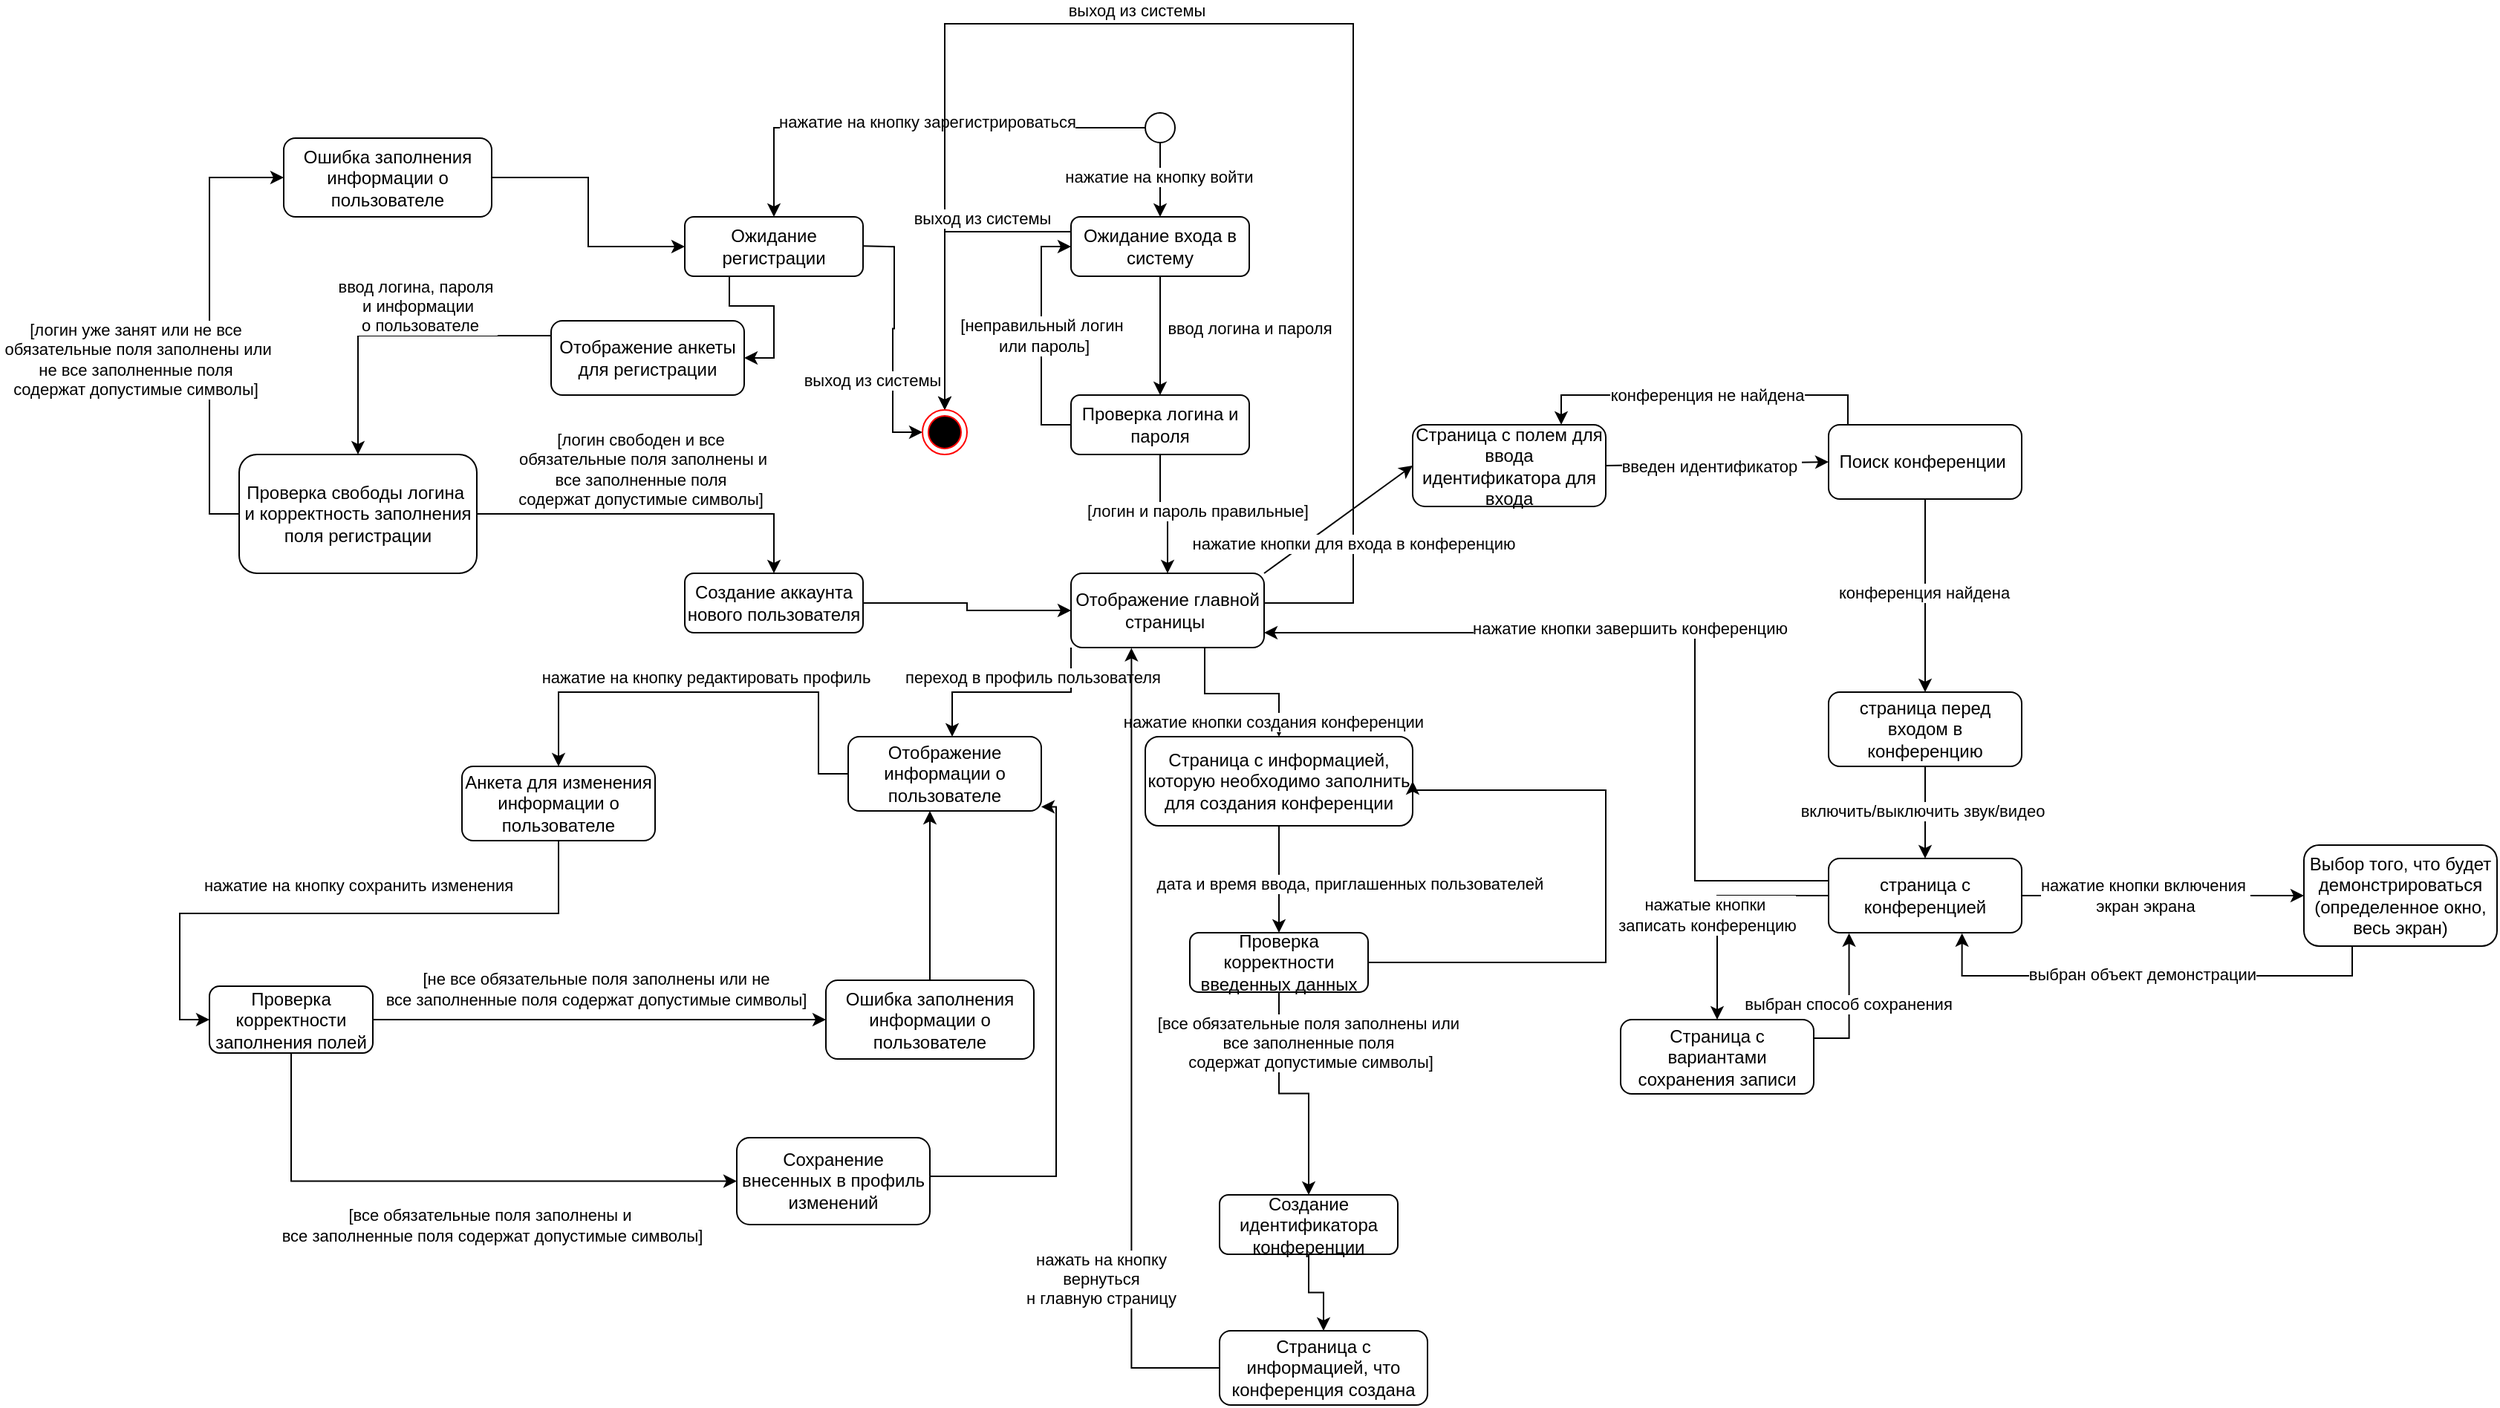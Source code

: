 <mxfile version="25.0.3">
  <diagram name="Страница — 1" id="x6fVxi3xLpJturnoay6H">
    <mxGraphModel dx="3222" dy="2111" grid="1" gridSize="10" guides="1" tooltips="1" connect="1" arrows="1" fold="1" page="1" pageScale="1" pageWidth="827" pageHeight="1169" math="0" shadow="0">
      <root>
        <mxCell id="0" />
        <mxCell id="1" parent="0" />
        <mxCell id="1e7CD2xe3Tzz0ckX28uI-1" style="edgeStyle=orthogonalEdgeStyle;rounded=0;orthogonalLoop=1;jettySize=auto;html=1;exitX=0.5;exitY=1;exitDx=0;exitDy=0;" edge="1" parent="1" source="1e7CD2xe3Tzz0ckX28uI-28" target="1e7CD2xe3Tzz0ckX28uI-68">
          <mxGeometry relative="1" as="geometry" />
        </mxCell>
        <mxCell id="1e7CD2xe3Tzz0ckX28uI-2" style="edgeStyle=orthogonalEdgeStyle;rounded=0;orthogonalLoop=1;jettySize=auto;html=1;entryX=0.5;entryY=0;entryDx=0;entryDy=0;" edge="1" parent="1" source="1e7CD2xe3Tzz0ckX28uI-5" target="1e7CD2xe3Tzz0ckX28uI-15">
          <mxGeometry relative="1" as="geometry" />
        </mxCell>
        <mxCell id="1e7CD2xe3Tzz0ckX28uI-3" value="ввод логина и пароля" style="edgeLabel;html=1;align=center;verticalAlign=middle;resizable=0;points=[];" vertex="1" connectable="0" parent="1e7CD2xe3Tzz0ckX28uI-2">
          <mxGeometry x="-0.12" y="1" relative="1" as="geometry">
            <mxPoint x="59" as="offset" />
          </mxGeometry>
        </mxCell>
        <mxCell id="1e7CD2xe3Tzz0ckX28uI-4" style="edgeStyle=orthogonalEdgeStyle;rounded=0;orthogonalLoop=1;jettySize=auto;html=1;entryX=0.5;entryY=0;entryDx=0;entryDy=0;exitX=0;exitY=0.25;exitDx=0;exitDy=0;" edge="1" parent="1" source="1e7CD2xe3Tzz0ckX28uI-5" target="1e7CD2xe3Tzz0ckX28uI-41">
          <mxGeometry relative="1" as="geometry" />
        </mxCell>
        <mxCell id="1e7CD2xe3Tzz0ckX28uI-5" value="Ожидание входа в систему" style="rounded=1;whiteSpace=wrap;html=1;" vertex="1" parent="1">
          <mxGeometry x="440" y="80" width="120" height="40" as="geometry" />
        </mxCell>
        <mxCell id="1e7CD2xe3Tzz0ckX28uI-6" style="edgeStyle=orthogonalEdgeStyle;rounded=0;orthogonalLoop=1;jettySize=auto;html=1;entryX=0.5;entryY=0;entryDx=0;entryDy=0;" edge="1" parent="1" source="1e7CD2xe3Tzz0ckX28uI-10" target="1e7CD2xe3Tzz0ckX28uI-5">
          <mxGeometry relative="1" as="geometry" />
        </mxCell>
        <mxCell id="1e7CD2xe3Tzz0ckX28uI-7" value="нажатие на кнопку войти" style="edgeLabel;html=1;align=center;verticalAlign=middle;resizable=0;points=[];" vertex="1" connectable="0" parent="1e7CD2xe3Tzz0ckX28uI-6">
          <mxGeometry x="-0.072" y="-1" relative="1" as="geometry">
            <mxPoint as="offset" />
          </mxGeometry>
        </mxCell>
        <mxCell id="1e7CD2xe3Tzz0ckX28uI-8" style="edgeStyle=orthogonalEdgeStyle;rounded=0;orthogonalLoop=1;jettySize=auto;html=1;entryX=0.5;entryY=0;entryDx=0;entryDy=0;" edge="1" parent="1" source="1e7CD2xe3Tzz0ckX28uI-10" target="1e7CD2xe3Tzz0ckX28uI-32">
          <mxGeometry relative="1" as="geometry" />
        </mxCell>
        <mxCell id="1e7CD2xe3Tzz0ckX28uI-9" value="нажатие на кнопку зарегистрироваться" style="edgeLabel;html=1;align=center;verticalAlign=middle;resizable=0;points=[];" vertex="1" connectable="0" parent="1e7CD2xe3Tzz0ckX28uI-8">
          <mxGeometry x="-0.052" y="-4" relative="1" as="geometry">
            <mxPoint as="offset" />
          </mxGeometry>
        </mxCell>
        <mxCell id="1e7CD2xe3Tzz0ckX28uI-10" value="" style="ellipse;whiteSpace=wrap;html=1;aspect=fixed;" vertex="1" parent="1">
          <mxGeometry x="490" y="10" width="20" height="20" as="geometry" />
        </mxCell>
        <mxCell id="1e7CD2xe3Tzz0ckX28uI-11" style="edgeStyle=orthogonalEdgeStyle;rounded=0;orthogonalLoop=1;jettySize=auto;html=1;entryX=0;entryY=0.5;entryDx=0;entryDy=0;exitX=0;exitY=0.5;exitDx=0;exitDy=0;" edge="1" parent="1" source="1e7CD2xe3Tzz0ckX28uI-15" target="1e7CD2xe3Tzz0ckX28uI-5">
          <mxGeometry relative="1" as="geometry">
            <mxPoint x="430" y="200" as="sourcePoint" />
            <mxPoint x="370" y="130" as="targetPoint" />
          </mxGeometry>
        </mxCell>
        <mxCell id="1e7CD2xe3Tzz0ckX28uI-12" value="[неправильный логин&lt;div&gt;&amp;nbsp;или пароль&lt;span style=&quot;background-color: rgb(251, 251, 251); text-wrap: wrap;&quot;&gt;]&lt;/span&gt;&lt;/div&gt;" style="edgeLabel;html=1;align=center;verticalAlign=middle;resizable=0;points=[];" vertex="1" connectable="0" parent="1e7CD2xe3Tzz0ckX28uI-11">
          <mxGeometry x="0.077" y="4" relative="1" as="geometry">
            <mxPoint x="4" y="6" as="offset" />
          </mxGeometry>
        </mxCell>
        <mxCell id="1e7CD2xe3Tzz0ckX28uI-13" style="edgeStyle=orthogonalEdgeStyle;rounded=0;orthogonalLoop=1;jettySize=auto;html=1;entryX=0.5;entryY=0;entryDx=0;entryDy=0;" edge="1" parent="1" source="1e7CD2xe3Tzz0ckX28uI-15" target="1e7CD2xe3Tzz0ckX28uI-44">
          <mxGeometry relative="1" as="geometry">
            <mxPoint x="500" y="310" as="targetPoint" />
          </mxGeometry>
        </mxCell>
        <mxCell id="1e7CD2xe3Tzz0ckX28uI-14" value="[логин и пароль правильные&lt;span style=&quot;background-color: rgb(251, 251, 251); text-wrap: wrap;&quot;&gt;]&lt;/span&gt;" style="edgeLabel;html=1;align=center;verticalAlign=middle;resizable=0;points=[];" vertex="1" connectable="0" parent="1e7CD2xe3Tzz0ckX28uI-13">
          <mxGeometry x="0.15" y="-1" relative="1" as="geometry">
            <mxPoint x="21" y="-6" as="offset" />
          </mxGeometry>
        </mxCell>
        <mxCell id="1e7CD2xe3Tzz0ckX28uI-15" value="Проверка логина и пароля" style="rounded=1;whiteSpace=wrap;html=1;" vertex="1" parent="1">
          <mxGeometry x="440" y="200" width="120" height="40" as="geometry" />
        </mxCell>
        <mxCell id="1e7CD2xe3Tzz0ckX28uI-16" style="edgeStyle=orthogonalEdgeStyle;rounded=0;orthogonalLoop=1;jettySize=auto;html=1;exitX=0.5;exitY=1;exitDx=0;exitDy=0;entryX=0.5;entryY=0;entryDx=0;entryDy=0;" edge="1" parent="1" source="1e7CD2xe3Tzz0ckX28uI-21" target="1e7CD2xe3Tzz0ckX28uI-26">
          <mxGeometry relative="1" as="geometry" />
        </mxCell>
        <mxCell id="1e7CD2xe3Tzz0ckX28uI-17" value="&lt;font style=&quot;vertical-align: inherit;&quot;&gt;&lt;font style=&quot;vertical-align: inherit;&quot;&gt;&lt;font style=&quot;vertical-align: inherit;&quot;&gt;&lt;font style=&quot;vertical-align: inherit;&quot;&gt;дата и время ввода, приглашенных пользователей&amp;nbsp;&lt;/font&gt;&lt;/font&gt;&lt;/font&gt;&lt;/font&gt;" style="edgeLabel;html=1;align=center;verticalAlign=middle;resizable=0;points=[];" vertex="1" connectable="0" parent="1e7CD2xe3Tzz0ckX28uI-16">
          <mxGeometry x="-0.05" y="-1" relative="1" as="geometry">
            <mxPoint x="50" y="5" as="offset" />
          </mxGeometry>
        </mxCell>
        <mxCell id="1e7CD2xe3Tzz0ckX28uI-20" style="edgeStyle=orthogonalEdgeStyle;rounded=0;orthogonalLoop=1;jettySize=auto;html=1;exitX=1;exitY=0.5;exitDx=0;exitDy=0;" edge="1" parent="1" target="1e7CD2xe3Tzz0ckX28uI-41" source="1e7CD2xe3Tzz0ckX28uI-44">
          <mxGeometry relative="1" as="geometry">
            <mxPoint x="660" y="450" as="sourcePoint" />
            <mxPoint x="355" y="243" as="targetPoint" />
            <Array as="points">
              <mxPoint x="538" y="345" />
              <mxPoint x="538" y="340" />
              <mxPoint x="630" y="340" />
              <mxPoint x="630" y="-50" />
              <mxPoint x="355" y="-50" />
            </Array>
          </mxGeometry>
        </mxCell>
        <mxCell id="1e7CD2xe3Tzz0ckX28uI-21" value="&lt;font style=&quot;vertical-align: inherit;&quot;&gt;&lt;font style=&quot;vertical-align: inherit;&quot;&gt;&lt;font style=&quot;vertical-align: inherit;&quot;&gt;&lt;font style=&quot;vertical-align: inherit;&quot;&gt;Страница с информацией, которую необходимо заполнить для создания конференции&lt;/font&gt;&lt;/font&gt;&lt;/font&gt;&lt;/font&gt;" style="rounded=1;whiteSpace=wrap;html=1;" vertex="1" parent="1">
          <mxGeometry x="490" y="430" width="180" height="60" as="geometry" />
        </mxCell>
        <mxCell id="1e7CD2xe3Tzz0ckX28uI-22" style="edgeStyle=orthogonalEdgeStyle;rounded=0;orthogonalLoop=1;jettySize=auto;html=1;entryX=0.5;entryY=0;entryDx=0;entryDy=0;" edge="1" parent="1" source="1e7CD2xe3Tzz0ckX28uI-26" target="1e7CD2xe3Tzz0ckX28uI-28">
          <mxGeometry relative="1" as="geometry" />
        </mxCell>
        <mxCell id="1e7CD2xe3Tzz0ckX28uI-24" style="edgeStyle=orthogonalEdgeStyle;rounded=0;orthogonalLoop=1;jettySize=auto;html=1;exitX=1;exitY=0.5;exitDx=0;exitDy=0;entryX=1;entryY=0.5;entryDx=0;entryDy=0;" edge="1" parent="1" source="1e7CD2xe3Tzz0ckX28uI-26" target="1e7CD2xe3Tzz0ckX28uI-21">
          <mxGeometry relative="1" as="geometry">
            <Array as="points">
              <mxPoint x="800" y="582" />
              <mxPoint x="800" y="466" />
            </Array>
          </mxGeometry>
        </mxCell>
        <mxCell id="1e7CD2xe3Tzz0ckX28uI-26" value="&lt;font style=&quot;vertical-align: inherit;&quot;&gt;&lt;font style=&quot;vertical-align: inherit;&quot;&gt;Проверка корректности введенных данных&lt;/font&gt;&lt;/font&gt;" style="rounded=1;whiteSpace=wrap;html=1;" vertex="1" parent="1">
          <mxGeometry x="520" y="562" width="120" height="40" as="geometry" />
        </mxCell>
        <mxCell id="1e7CD2xe3Tzz0ckX28uI-28" value="&lt;font style=&quot;vertical-align: inherit;&quot;&gt;&lt;font style=&quot;vertical-align: inherit;&quot;&gt;Создание идентификатора конференции&lt;/font&gt;&lt;/font&gt;" style="rounded=1;whiteSpace=wrap;html=1;" vertex="1" parent="1">
          <mxGeometry x="540" y="738.5" width="120" height="40" as="geometry" />
        </mxCell>
        <mxCell id="1e7CD2xe3Tzz0ckX28uI-29" style="edgeStyle=orthogonalEdgeStyle;rounded=0;orthogonalLoop=1;jettySize=auto;html=1;entryX=0.5;entryY=0;entryDx=0;entryDy=0;exitX=0;exitY=0.5;exitDx=0;exitDy=0;" edge="1" parent="1" source="1e7CD2xe3Tzz0ckX28uI-73" target="1e7CD2xe3Tzz0ckX28uI-37">
          <mxGeometry relative="1" as="geometry">
            <Array as="points">
              <mxPoint x="90" y="160" />
              <mxPoint x="-40" y="160" />
            </Array>
          </mxGeometry>
        </mxCell>
        <mxCell id="1e7CD2xe3Tzz0ckX28uI-30" value="ввод логина, пароля&amp;nbsp;&lt;div&gt;и информации&lt;/div&gt;&lt;div&gt;&amp;nbsp;о пользователе&lt;/div&gt;" style="edgeLabel;html=1;align=center;verticalAlign=middle;resizable=0;points=[];" vertex="1" connectable="0" parent="1e7CD2xe3Tzz0ckX28uI-29">
          <mxGeometry x="-0.113" y="4" relative="1" as="geometry">
            <mxPoint x="-5" y="-24" as="offset" />
          </mxGeometry>
        </mxCell>
        <mxCell id="1e7CD2xe3Tzz0ckX28uI-31" style="edgeStyle=orthogonalEdgeStyle;rounded=0;orthogonalLoop=1;jettySize=auto;html=1;exitX=0.25;exitY=1;exitDx=0;exitDy=0;entryX=1;entryY=0.5;entryDx=0;entryDy=0;" edge="1" parent="1" source="1e7CD2xe3Tzz0ckX28uI-32" target="1e7CD2xe3Tzz0ckX28uI-73">
          <mxGeometry relative="1" as="geometry" />
        </mxCell>
        <mxCell id="1e7CD2xe3Tzz0ckX28uI-32" value="Ожидание регистрации" style="rounded=1;whiteSpace=wrap;html=1;" vertex="1" parent="1">
          <mxGeometry x="180" y="80" width="120" height="40" as="geometry" />
        </mxCell>
        <mxCell id="1e7CD2xe3Tzz0ckX28uI-33" style="edgeStyle=orthogonalEdgeStyle;rounded=0;orthogonalLoop=1;jettySize=auto;html=1;entryX=0.5;entryY=0;entryDx=0;entryDy=0;" edge="1" parent="1" source="1e7CD2xe3Tzz0ckX28uI-37" target="1e7CD2xe3Tzz0ckX28uI-39">
          <mxGeometry relative="1" as="geometry" />
        </mxCell>
        <mxCell id="1e7CD2xe3Tzz0ckX28uI-34" value="&lt;span style=&quot;color: rgba(0, 0, 0, 0); font-family: monospace; font-size: 0px; text-align: start; background-color: rgb(251, 251, 251);&quot;&gt;%3CmxGraphModel%3E%3Croot%3E%3CmxCell%20id%3D%220%22%2F%3E%3CmxCell%20id%3D%221%22%20parent%3D%220%22%2F%3E%3CmxCell%20id%3D%222%22%20value%3D%22%5B%D0%BB%D0%BE%D0%B3%D0%B8%D0%BD%20%D1%83%D0%B6%D0%B5%20%D0%B7%D0%B0%D0%BD%D1%8F%D1%82%20%D0%B8%D0%BB%D0%B8%20%D0%BD%D0%B5%20%D0%B2%D1%81%D0%B5%26lt%3Bdiv%26gt%3B%26amp%3Bnbsp%3B%D0%BE%D0%B1%D1%8F%D0%B7%D0%B0%D1%82%D0%B5%D0%BB%D1%8C%D0%BD%D1%8B%D0%B5%20%D0%BF%D0%BE%D0%BB%D1%8F%20%D0%B7%D0%B0%D0%BF%D0%BE%D0%BB%D0%BD%D0%B5%D0%BD%D1%8B%20%D0%B8%D0%BB%D0%B8%26lt%3B%2Fdiv%26gt%3B%26lt%3Bdiv%26gt%3B%26amp%3Bnbsp%3B%D0%BD%D0%B5%20%D0%B2%D1%81%D0%B5%20%D0%B7%D0%B0%D0%BF%D0%BE%D0%BB%D0%BD%D0%B5%D0%BD%D0%BD%D1%8B%D0%B5%20%D0%BF%D0%BE%D0%BB%D1%8F%26amp%3Bnbsp%3B%26lt%3B%2Fdiv%26gt%3B%26lt%3Bdiv%26gt%3B%D1%81%D0%BE%D0%B4%D0%B5%D1%80%D0%B6%D0%B0%D1%82%20%D0%B4%D0%BE%D0%BF%D1%83%D1%81%D1%82%D0%B8%D0%BC%D1%8B%D0%B5%20%D1%81%D0%B8%D0%BC%D0%B2%D0%BE%D0%BB%D1%8B%5D%26lt%3B%2Fdiv%26gt%3B%22%20style%3D%22edgeLabel%3Bhtml%3D1%3Balign%3Dcenter%3BverticalAlign%3Dmiddle%3Bresizable%3D0%3Bpoints%3D%5B%5D%3B%22%20vertex%3D%221%22%20connectable%3D%220%22%20parent%3D%221%22%3E%3CmxGeometry%20x%3D%22-190%22%20y%3D%22175.4%22%20as%3D%22geometry%22%2F%3E%3C%2FmxCell%3E%3C%2Froot%3E%3C%2FmxGraphModel%3E&lt;/span&gt;" style="edgeLabel;html=1;align=center;verticalAlign=middle;resizable=0;points=[];" vertex="1" connectable="0" parent="1e7CD2xe3Tzz0ckX28uI-33">
          <mxGeometry x="-0.092" y="-2" relative="1" as="geometry">
            <mxPoint x="-28" y="3" as="offset" />
          </mxGeometry>
        </mxCell>
        <mxCell id="1e7CD2xe3Tzz0ckX28uI-35" style="edgeStyle=orthogonalEdgeStyle;rounded=0;orthogonalLoop=1;jettySize=auto;html=1;exitX=0;exitY=0.5;exitDx=0;exitDy=0;entryX=0;entryY=0.5;entryDx=0;entryDy=0;" edge="1" parent="1" source="1e7CD2xe3Tzz0ckX28uI-37" target="1e7CD2xe3Tzz0ckX28uI-75">
          <mxGeometry relative="1" as="geometry" />
        </mxCell>
        <mxCell id="1e7CD2xe3Tzz0ckX28uI-36" value="[логин уже занят или не все&lt;div&gt;&amp;nbsp;обязательные поля заполнены или&lt;/div&gt;&lt;div&gt;&amp;nbsp;не все заполненные поля&amp;nbsp;&lt;/div&gt;&lt;div&gt;содержат допустимые символы]&lt;/div&gt;" style="edgeLabel;html=1;align=center;verticalAlign=middle;resizable=0;points=[];" vertex="1" connectable="0" parent="1e7CD2xe3Tzz0ckX28uI-35">
          <mxGeometry x="0.067" y="-3" relative="1" as="geometry">
            <mxPoint x="-53" y="34" as="offset" />
          </mxGeometry>
        </mxCell>
        <mxCell id="1e7CD2xe3Tzz0ckX28uI-37" value="&lt;font style=&quot;vertical-align: inherit;&quot;&gt;&lt;font style=&quot;vertical-align: inherit;&quot;&gt;Проверка свободы логина&amp;nbsp;&lt;/font&gt;&lt;/font&gt;&lt;div&gt;&lt;font style=&quot;vertical-align: inherit;&quot;&gt;&lt;font style=&quot;vertical-align: inherit;&quot;&gt;и корректность заполнения поля регистрации&lt;/font&gt;&lt;/font&gt;&lt;/div&gt;" style="rounded=1;whiteSpace=wrap;html=1;" vertex="1" parent="1">
          <mxGeometry x="-120" y="240" width="160" height="80" as="geometry" />
        </mxCell>
        <mxCell id="1e7CD2xe3Tzz0ckX28uI-38" style="edgeStyle=orthogonalEdgeStyle;rounded=0;orthogonalLoop=1;jettySize=auto;html=1;entryX=0;entryY=0.5;entryDx=0;entryDy=0;" edge="1" parent="1" source="1e7CD2xe3Tzz0ckX28uI-39" target="1e7CD2xe3Tzz0ckX28uI-44">
          <mxGeometry relative="1" as="geometry" />
        </mxCell>
        <mxCell id="1e7CD2xe3Tzz0ckX28uI-39" value="Создание аккаунта нового пользователя" style="rounded=1;whiteSpace=wrap;html=1;" vertex="1" parent="1">
          <mxGeometry x="180" y="320" width="120" height="40" as="geometry" />
        </mxCell>
        <mxCell id="1e7CD2xe3Tzz0ckX28uI-40" style="edgeStyle=orthogonalEdgeStyle;rounded=0;orthogonalLoop=1;jettySize=auto;html=1;entryX=0;entryY=0.5;entryDx=0;entryDy=0;" edge="1" parent="1" target="1e7CD2xe3Tzz0ckX28uI-41">
          <mxGeometry relative="1" as="geometry">
            <mxPoint x="300" y="99.58" as="sourcePoint" />
            <mxPoint x="360" y="100" as="targetPoint" />
          </mxGeometry>
        </mxCell>
        <mxCell id="1e7CD2xe3Tzz0ckX28uI-41" value="" style="ellipse;html=1;shape=endState;fillColor=#000000;strokeColor=#ff0000;" vertex="1" parent="1">
          <mxGeometry x="340" y="210" width="30" height="30" as="geometry" />
        </mxCell>
        <mxCell id="1e7CD2xe3Tzz0ckX28uI-42" style="edgeStyle=orthogonalEdgeStyle;rounded=0;orthogonalLoop=1;jettySize=auto;html=1;entryX=0.5;entryY=0;entryDx=0;entryDy=0;" edge="1" parent="1" source="1e7CD2xe3Tzz0ckX28uI-44" target="1e7CD2xe3Tzz0ckX28uI-21">
          <mxGeometry relative="1" as="geometry">
            <Array as="points">
              <mxPoint x="530" y="401" />
              <mxPoint x="580" y="401" />
            </Array>
          </mxGeometry>
        </mxCell>
        <mxCell id="1e7CD2xe3Tzz0ckX28uI-43" value="&lt;font style=&quot;vertical-align: inherit;&quot;&gt;&lt;font style=&quot;vertical-align: inherit;&quot;&gt;нажатие кнопки создания конференции&lt;/font&gt;&lt;/font&gt;" style="edgeLabel;html=1;align=center;verticalAlign=middle;resizable=0;points=[];" vertex="1" connectable="0" parent="1e7CD2xe3Tzz0ckX28uI-42">
          <mxGeometry x="-0.296" y="-1" relative="1" as="geometry">
            <mxPoint x="38" y="18" as="offset" />
          </mxGeometry>
        </mxCell>
        <mxCell id="1e7CD2xe3Tzz0ckX28uI-44" value="&lt;font style=&quot;vertical-align: inherit;&quot;&gt;&lt;font style=&quot;vertical-align: inherit;&quot;&gt;Отображение главной страницы&amp;nbsp;&lt;/font&gt;&lt;/font&gt;" style="rounded=1;whiteSpace=wrap;html=1;" vertex="1" parent="1">
          <mxGeometry x="440" y="320" width="130" height="50" as="geometry" />
        </mxCell>
        <mxCell id="1e7CD2xe3Tzz0ckX28uI-45" value="Отображение информации о пользователе" style="rounded=1;whiteSpace=wrap;html=1;" vertex="1" parent="1">
          <mxGeometry x="290" y="430" width="130" height="50" as="geometry" />
        </mxCell>
        <mxCell id="1e7CD2xe3Tzz0ckX28uI-46" value="" style="endArrow=classic;html=1;rounded=0;exitX=0;exitY=1;exitDx=0;exitDy=0;" edge="1" parent="1" source="1e7CD2xe3Tzz0ckX28uI-44">
          <mxGeometry width="50" height="50" relative="1" as="geometry">
            <mxPoint x="540" y="410" as="sourcePoint" />
            <mxPoint x="360" y="430" as="targetPoint" />
            <Array as="points">
              <mxPoint x="440" y="400" />
              <mxPoint x="360" y="400" />
            </Array>
          </mxGeometry>
        </mxCell>
        <mxCell id="1e7CD2xe3Tzz0ckX28uI-47" value="переход в профиль пользователя" style="edgeLabel;html=1;align=center;verticalAlign=middle;resizable=0;points=[];" vertex="1" connectable="0" parent="1e7CD2xe3Tzz0ckX28uI-46">
          <mxGeometry x="0.179" y="-1" relative="1" as="geometry">
            <mxPoint x="26" y="-9" as="offset" />
          </mxGeometry>
        </mxCell>
        <mxCell id="1e7CD2xe3Tzz0ckX28uI-48" value="выход из системы" style="edgeLabel;html=1;align=center;verticalAlign=middle;resizable=0;points=[];" vertex="1" connectable="0" parent="1">
          <mxGeometry x="380" y="80.996" as="geometry" />
        </mxCell>
        <mxCell id="1e7CD2xe3Tzz0ckX28uI-49" value="выход из системы" style="edgeLabel;html=1;align=center;verticalAlign=middle;resizable=0;points=[];" vertex="1" connectable="0" parent="1">
          <mxGeometry x="306" y="189.996" as="geometry" />
        </mxCell>
        <mxCell id="1e7CD2xe3Tzz0ckX28uI-50" style="edgeStyle=orthogonalEdgeStyle;rounded=0;orthogonalLoop=1;jettySize=auto;html=1;exitX=0.5;exitY=1;exitDx=0;exitDy=0;entryX=0;entryY=0.5;entryDx=0;entryDy=0;" edge="1" parent="1" source="1e7CD2xe3Tzz0ckX28uI-51" target="1e7CD2xe3Tzz0ckX28uI-56">
          <mxGeometry relative="1" as="geometry" />
        </mxCell>
        <mxCell id="1e7CD2xe3Tzz0ckX28uI-51" value="Анкета для изменения информации о пользователе" style="rounded=1;whiteSpace=wrap;html=1;" vertex="1" parent="1">
          <mxGeometry x="30" y="450" width="130" height="50" as="geometry" />
        </mxCell>
        <mxCell id="1e7CD2xe3Tzz0ckX28uI-52" value="" style="endArrow=classic;html=1;rounded=0;exitX=0;exitY=0.5;exitDx=0;exitDy=0;entryX=0.5;entryY=0;entryDx=0;entryDy=0;" edge="1" parent="1" source="1e7CD2xe3Tzz0ckX28uI-45" target="1e7CD2xe3Tzz0ckX28uI-51">
          <mxGeometry width="50" height="50" relative="1" as="geometry">
            <mxPoint x="300" y="370" as="sourcePoint" />
            <mxPoint x="187" y="430" as="targetPoint" />
            <Array as="points">
              <mxPoint x="270" y="455" />
              <mxPoint x="270" y="400" />
              <mxPoint x="95" y="400" />
            </Array>
          </mxGeometry>
        </mxCell>
        <mxCell id="1e7CD2xe3Tzz0ckX28uI-53" value="нажатие на кнопку редактировать профиль" style="edgeLabel;html=1;align=center;verticalAlign=middle;resizable=0;points=[];" vertex="1" connectable="0" parent="1e7CD2xe3Tzz0ckX28uI-52">
          <mxGeometry x="0.179" y="-1" relative="1" as="geometry">
            <mxPoint x="26" y="-9" as="offset" />
          </mxGeometry>
        </mxCell>
        <mxCell id="1e7CD2xe3Tzz0ckX28uI-54" style="edgeStyle=orthogonalEdgeStyle;rounded=0;orthogonalLoop=1;jettySize=auto;html=1;exitX=0.5;exitY=1;exitDx=0;exitDy=0;entryX=0;entryY=0.5;entryDx=0;entryDy=0;" edge="1" parent="1" source="1e7CD2xe3Tzz0ckX28uI-56" target="1e7CD2xe3Tzz0ckX28uI-59">
          <mxGeometry relative="1" as="geometry" />
        </mxCell>
        <mxCell id="1e7CD2xe3Tzz0ckX28uI-55" style="edgeStyle=orthogonalEdgeStyle;rounded=0;orthogonalLoop=1;jettySize=auto;html=1;exitX=1;exitY=0.5;exitDx=0;exitDy=0;entryX=0;entryY=0.5;entryDx=0;entryDy=0;" edge="1" parent="1" source="1e7CD2xe3Tzz0ckX28uI-56" target="1e7CD2xe3Tzz0ckX28uI-61">
          <mxGeometry relative="1" as="geometry" />
        </mxCell>
        <mxCell id="1e7CD2xe3Tzz0ckX28uI-56" value="Проверка корректности заполнения полей" style="rounded=1;whiteSpace=wrap;html=1;" vertex="1" parent="1">
          <mxGeometry x="-140" y="598" width="110" height="45" as="geometry" />
        </mxCell>
        <mxCell id="1e7CD2xe3Tzz0ckX28uI-57" value="[все обязательные поля заполнены и&amp;nbsp;&lt;div&gt;все заполненные поля содержат допустимые символы&lt;span style=&quot;background-color: rgb(251, 251, 251); text-wrap: wrap;&quot;&gt;]&lt;/span&gt;&lt;/div&gt;" style="edgeLabel;html=1;align=center;verticalAlign=middle;resizable=0;points=[];" vertex="1" connectable="0" parent="1">
          <mxGeometry x="50" y="758.5" as="geometry" />
        </mxCell>
        <mxCell id="1e7CD2xe3Tzz0ckX28uI-58" style="edgeStyle=orthogonalEdgeStyle;rounded=0;orthogonalLoop=1;jettySize=auto;html=1;exitX=1;exitY=0.5;exitDx=0;exitDy=0;entryX=0.75;entryY=1;entryDx=0;entryDy=0;" edge="1" parent="1" source="1e7CD2xe3Tzz0ckX28uI-59">
          <mxGeometry relative="1" as="geometry">
            <mxPoint x="377.5" y="726.48" as="sourcePoint" />
            <mxPoint x="420" y="477.23" as="targetPoint" />
            <Array as="points">
              <mxPoint x="345" y="726" />
              <mxPoint x="430" y="726" />
              <mxPoint x="430" y="477" />
            </Array>
          </mxGeometry>
        </mxCell>
        <mxCell id="1e7CD2xe3Tzz0ckX28uI-59" value="Сохранение внесенных в профиль изменений" style="rounded=1;whiteSpace=wrap;html=1;" vertex="1" parent="1">
          <mxGeometry x="215" y="700" width="130" height="58.5" as="geometry" />
        </mxCell>
        <mxCell id="1e7CD2xe3Tzz0ckX28uI-60" style="edgeStyle=orthogonalEdgeStyle;rounded=0;orthogonalLoop=1;jettySize=auto;html=1;exitX=0.5;exitY=0;exitDx=0;exitDy=0;" edge="1" parent="1" source="1e7CD2xe3Tzz0ckX28uI-61" target="1e7CD2xe3Tzz0ckX28uI-45">
          <mxGeometry relative="1" as="geometry">
            <Array as="points">
              <mxPoint x="345" y="510" />
              <mxPoint x="345" y="510" />
            </Array>
          </mxGeometry>
        </mxCell>
        <mxCell id="1e7CD2xe3Tzz0ckX28uI-61" value="Ошибка заполнения информации о пользователе" style="rounded=1;whiteSpace=wrap;html=1;" vertex="1" parent="1">
          <mxGeometry x="275" y="594" width="140" height="53" as="geometry" />
        </mxCell>
        <mxCell id="1e7CD2xe3Tzz0ckX28uI-62" value="[не все обязательные поля заполнены или не&lt;div&gt;все заполненные поля содержат допустимые символы&lt;span style=&quot;background-color: rgb(251, 251, 251); text-wrap: wrap;&quot;&gt;]&lt;/span&gt;&lt;/div&gt;" style="edgeLabel;html=1;align=center;verticalAlign=middle;resizable=0;points=[];" vertex="1" connectable="0" parent="1">
          <mxGeometry x="120" y="602" as="geometry">
            <mxPoint y="-2" as="offset" />
          </mxGeometry>
        </mxCell>
        <mxCell id="1e7CD2xe3Tzz0ckX28uI-63" value="нажатие на кнопку сохранить изменения" style="edgeLabel;html=1;align=center;verticalAlign=middle;resizable=0;points=[];" vertex="1" connectable="0" parent="1">
          <mxGeometry x="-40.003" y="530" as="geometry" />
        </mxCell>
        <mxCell id="1e7CD2xe3Tzz0ckX28uI-64" value="&lt;font style=&quot;vertical-align: inherit;&quot;&gt;&lt;font style=&quot;vertical-align: inherit;&quot;&gt;&lt;font style=&quot;vertical-align: inherit;&quot;&gt;[все обязательные поля заполнены или&amp;nbsp;&lt;/font&gt;&lt;/font&gt;&lt;/font&gt;&lt;div&gt;&lt;font style=&quot;vertical-align: inherit;&quot;&gt;&lt;font style=&quot;vertical-align: inherit;&quot;&gt;&lt;font style=&quot;vertical-align: inherit;&quot;&gt;все заполненные поля&amp;nbsp;&lt;/font&gt;&lt;/font&gt;&lt;/font&gt;&lt;/div&gt;&lt;div&gt;&lt;font style=&quot;vertical-align: inherit;&quot;&gt;&lt;font style=&quot;vertical-align: inherit;&quot;&gt;&lt;font style=&quot;vertical-align: inherit;&quot;&gt;содержат допустимые символы]&lt;/font&gt;&lt;/font&gt;&lt;/font&gt;&lt;/div&gt;" style="edgeLabel;html=1;align=center;verticalAlign=middle;resizable=0;points=[];" vertex="1" connectable="0" parent="1">
          <mxGeometry x="610.0" y="620.497" as="geometry">
            <mxPoint x="-9" y="15" as="offset" />
          </mxGeometry>
        </mxCell>
        <mxCell id="1e7CD2xe3Tzz0ckX28uI-65" style="edgeStyle=orthogonalEdgeStyle;rounded=0;orthogonalLoop=1;jettySize=auto;html=1;exitX=0;exitY=0.5;exitDx=0;exitDy=0;entryX=0.313;entryY=1.006;entryDx=0;entryDy=0;entryPerimeter=0;" edge="1" parent="1" source="1e7CD2xe3Tzz0ckX28uI-68" target="1e7CD2xe3Tzz0ckX28uI-44">
          <mxGeometry relative="1" as="geometry">
            <Array as="points">
              <mxPoint x="481" y="855" />
            </Array>
            <mxPoint x="480" y="470" as="targetPoint" />
          </mxGeometry>
        </mxCell>
        <mxCell id="1e7CD2xe3Tzz0ckX28uI-68" value="&lt;font style=&quot;vertical-align: inherit;&quot;&gt;&lt;font style=&quot;vertical-align: inherit;&quot;&gt;Страница с информацией, что конференция создана&lt;/font&gt;&lt;/font&gt;" style="rounded=1;whiteSpace=wrap;html=1;" vertex="1" parent="1">
          <mxGeometry x="540" y="830" width="140" height="50" as="geometry" />
        </mxCell>
        <mxCell id="1e7CD2xe3Tzz0ckX28uI-72" value="&lt;font style=&quot;vertical-align: inherit;&quot;&gt;&lt;font style=&quot;vertical-align: inherit;&quot;&gt;нажать на кнопку&lt;/font&gt;&lt;/font&gt;&lt;div&gt;&lt;font style=&quot;vertical-align: inherit;&quot;&gt;&lt;font style=&quot;vertical-align: inherit;&quot;&gt;&amp;nbsp;вернуться&amp;nbsp;&lt;/font&gt;&lt;/font&gt;&lt;div&gt;&lt;font style=&quot;vertical-align: inherit;&quot;&gt;&lt;font style=&quot;vertical-align: inherit;&quot;&gt;н главную страницу&lt;/font&gt;&lt;/font&gt;&lt;/div&gt;&lt;/div&gt;" style="edgeLabel;html=1;align=center;verticalAlign=middle;resizable=0;points=[];" vertex="1" connectable="0" parent="1">
          <mxGeometry x="460.0" y="794.997" as="geometry" />
        </mxCell>
        <mxCell id="1e7CD2xe3Tzz0ckX28uI-73" value="Отображение анкеты для регистрации" style="rounded=1;whiteSpace=wrap;html=1;" vertex="1" parent="1">
          <mxGeometry x="90" y="150" width="130" height="50" as="geometry" />
        </mxCell>
        <mxCell id="1e7CD2xe3Tzz0ckX28uI-74" style="edgeStyle=orthogonalEdgeStyle;rounded=0;orthogonalLoop=1;jettySize=auto;html=1;exitX=1;exitY=0.5;exitDx=0;exitDy=0;entryX=0;entryY=0.5;entryDx=0;entryDy=0;" edge="1" parent="1" source="1e7CD2xe3Tzz0ckX28uI-75" target="1e7CD2xe3Tzz0ckX28uI-32">
          <mxGeometry relative="1" as="geometry" />
        </mxCell>
        <mxCell id="1e7CD2xe3Tzz0ckX28uI-75" value="Ошибка заполнения информации о пользователе" style="rounded=1;whiteSpace=wrap;html=1;" vertex="1" parent="1">
          <mxGeometry x="-90" y="27" width="140" height="53" as="geometry" />
        </mxCell>
        <mxCell id="1e7CD2xe3Tzz0ckX28uI-76" value="[логин свободен и все&lt;div&gt;&amp;nbsp;обязательные поля заполнены и&lt;/div&gt;&lt;div&gt;&amp;nbsp;все заполненные поля&amp;nbsp;&lt;/div&gt;&lt;div&gt;содержат допустимые символы]&lt;/div&gt;" style="edgeLabel;html=1;align=center;verticalAlign=middle;resizable=0;points=[];" vertex="1" connectable="0" parent="1">
          <mxGeometry x="150" y="250.0" as="geometry" />
        </mxCell>
        <mxCell id="1e7CD2xe3Tzz0ckX28uI-110" value="выход из системы" style="edgeLabel;html=1;align=center;verticalAlign=middle;resizable=0;points=[];" vertex="1" connectable="0" parent="1">
          <mxGeometry x="484" y="-59.004" as="geometry" />
        </mxCell>
        <mxCell id="1e7CD2xe3Tzz0ckX28uI-111" value="&lt;font style=&quot;vertical-align: inherit;&quot;&gt;&lt;font style=&quot;vertical-align: inherit;&quot;&gt;Страница с полем для ввода идентификатора для входа&lt;/font&gt;&lt;/font&gt;" style="rounded=1;whiteSpace=wrap;html=1;" vertex="1" parent="1">
          <mxGeometry x="670" y="220" width="130" height="55" as="geometry" />
        </mxCell>
        <mxCell id="1e7CD2xe3Tzz0ckX28uI-112" value="" style="endArrow=classic;html=1;rounded=0;exitX=1;exitY=0;exitDx=0;exitDy=0;entryX=0;entryY=0.5;entryDx=0;entryDy=0;" edge="1" parent="1" source="1e7CD2xe3Tzz0ckX28uI-44" target="1e7CD2xe3Tzz0ckX28uI-111">
          <mxGeometry width="50" height="50" relative="1" as="geometry">
            <mxPoint x="640" y="340" as="sourcePoint" />
            <mxPoint x="690" y="290" as="targetPoint" />
          </mxGeometry>
        </mxCell>
        <mxCell id="1e7CD2xe3Tzz0ckX28uI-113" value="&lt;font style=&quot;vertical-align: inherit;&quot;&gt;&lt;font style=&quot;vertical-align: inherit;&quot;&gt;нажатие кнопки для входа в конференцию&lt;/font&gt;&lt;/font&gt;" style="edgeLabel;html=1;align=center;verticalAlign=middle;resizable=0;points=[];" vertex="1" connectable="0" parent="1e7CD2xe3Tzz0ckX28uI-112">
          <mxGeometry x="-0.089" y="1" relative="1" as="geometry">
            <mxPoint x="15" y="14" as="offset" />
          </mxGeometry>
        </mxCell>
        <mxCell id="1e7CD2xe3Tzz0ckX28uI-119" style="edgeStyle=orthogonalEdgeStyle;rounded=0;orthogonalLoop=1;jettySize=auto;html=1;exitX=0.5;exitY=1;exitDx=0;exitDy=0;entryX=0.5;entryY=0;entryDx=0;entryDy=0;" edge="1" parent="1" source="1e7CD2xe3Tzz0ckX28uI-114" target="1e7CD2xe3Tzz0ckX28uI-117">
          <mxGeometry relative="1" as="geometry" />
        </mxCell>
        <mxCell id="1e7CD2xe3Tzz0ckX28uI-120" value="&lt;font style=&quot;vertical-align: inherit;&quot;&gt;&lt;font style=&quot;vertical-align: inherit;&quot;&gt;конференция найдена&lt;/font&gt;&lt;/font&gt;" style="edgeLabel;html=1;align=center;verticalAlign=middle;resizable=0;points=[];" vertex="1" connectable="0" parent="1e7CD2xe3Tzz0ckX28uI-119">
          <mxGeometry x="-0.034" y="-1" relative="1" as="geometry">
            <mxPoint as="offset" />
          </mxGeometry>
        </mxCell>
        <mxCell id="1e7CD2xe3Tzz0ckX28uI-121" style="edgeStyle=orthogonalEdgeStyle;rounded=0;orthogonalLoop=1;jettySize=auto;html=1;exitX=0.25;exitY=0;exitDx=0;exitDy=0;entryX=1;entryY=0.25;entryDx=0;entryDy=0;" edge="1" parent="1" source="1e7CD2xe3Tzz0ckX28uI-114">
          <mxGeometry relative="1" as="geometry">
            <mxPoint x="965" y="206.2" as="sourcePoint" />
            <mxPoint x="770" y="219.95" as="targetPoint" />
            <Array as="points">
              <mxPoint x="963" y="200" />
              <mxPoint x="770" y="200" />
            </Array>
          </mxGeometry>
        </mxCell>
        <mxCell id="1e7CD2xe3Tzz0ckX28uI-122" value="&lt;font style=&quot;vertical-align: inherit;&quot;&gt;&lt;font style=&quot;vertical-align: inherit;&quot;&gt;конференция не найдена&lt;/font&gt;&lt;/font&gt;" style="edgeLabel;html=1;align=center;verticalAlign=middle;resizable=0;points=[];" vertex="1" connectable="0" parent="1e7CD2xe3Tzz0ckX28uI-121">
          <mxGeometry x="0.249" y="2" relative="1" as="geometry">
            <mxPoint x="23" y="-2" as="offset" />
          </mxGeometry>
        </mxCell>
        <mxCell id="1e7CD2xe3Tzz0ckX28uI-114" value="&lt;font style=&quot;vertical-align: inherit;&quot;&gt;&lt;font style=&quot;vertical-align: inherit;&quot;&gt;Поиск конференции&amp;nbsp;&lt;/font&gt;&lt;/font&gt;" style="rounded=1;whiteSpace=wrap;html=1;" vertex="1" parent="1">
          <mxGeometry x="950" y="220" width="130" height="50" as="geometry" />
        </mxCell>
        <mxCell id="1e7CD2xe3Tzz0ckX28uI-115" value="" style="endArrow=classic;html=1;rounded=0;exitX=1;exitY=0.5;exitDx=0;exitDy=0;entryX=0;entryY=0.5;entryDx=0;entryDy=0;" edge="1" parent="1" source="1e7CD2xe3Tzz0ckX28uI-111" target="1e7CD2xe3Tzz0ckX28uI-114">
          <mxGeometry width="50" height="50" relative="1" as="geometry">
            <mxPoint x="960" y="340" as="sourcePoint" />
            <mxPoint x="1010" y="290" as="targetPoint" />
          </mxGeometry>
        </mxCell>
        <mxCell id="1e7CD2xe3Tzz0ckX28uI-116" value="&lt;font style=&quot;vertical-align: inherit;&quot;&gt;&lt;font style=&quot;vertical-align: inherit;&quot;&gt;введен идентификатор&amp;nbsp;&lt;/font&gt;&lt;/font&gt;" style="edgeLabel;html=1;align=center;verticalAlign=middle;resizable=0;points=[];" vertex="1" connectable="0" parent="1e7CD2xe3Tzz0ckX28uI-115">
          <mxGeometry x="-0.208" y="1" relative="1" as="geometry">
            <mxPoint x="11" y="2" as="offset" />
          </mxGeometry>
        </mxCell>
        <mxCell id="1e7CD2xe3Tzz0ckX28uI-124" style="edgeStyle=orthogonalEdgeStyle;rounded=0;orthogonalLoop=1;jettySize=auto;html=1;exitX=0.5;exitY=1;exitDx=0;exitDy=0;entryX=0.5;entryY=0;entryDx=0;entryDy=0;" edge="1" parent="1" source="1e7CD2xe3Tzz0ckX28uI-117" target="1e7CD2xe3Tzz0ckX28uI-123">
          <mxGeometry relative="1" as="geometry" />
        </mxCell>
        <mxCell id="1e7CD2xe3Tzz0ckX28uI-125" value="&lt;font style=&quot;vertical-align: inherit;&quot;&gt;&lt;font style=&quot;vertical-align: inherit;&quot;&gt;включить/выключить звук/видео&lt;/font&gt;&lt;/font&gt;" style="edgeLabel;html=1;align=center;verticalAlign=middle;resizable=0;points=[];" vertex="1" connectable="0" parent="1e7CD2xe3Tzz0ckX28uI-124">
          <mxGeometry x="-0.046" y="-2" relative="1" as="geometry">
            <mxPoint as="offset" />
          </mxGeometry>
        </mxCell>
        <mxCell id="1e7CD2xe3Tzz0ckX28uI-117" value="&lt;font style=&quot;vertical-align: inherit;&quot;&gt;&lt;font style=&quot;vertical-align: inherit;&quot;&gt;страница перед входом в конференцию&lt;/font&gt;&lt;/font&gt;" style="rounded=1;whiteSpace=wrap;html=1;" vertex="1" parent="1">
          <mxGeometry x="950" y="400" width="130" height="50" as="geometry" />
        </mxCell>
        <mxCell id="1e7CD2xe3Tzz0ckX28uI-128" style="edgeStyle=orthogonalEdgeStyle;rounded=0;orthogonalLoop=1;jettySize=auto;html=1;exitX=1;exitY=0.5;exitDx=0;exitDy=0;entryX=0;entryY=0.5;entryDx=0;entryDy=0;" edge="1" parent="1" source="1e7CD2xe3Tzz0ckX28uI-123" target="1e7CD2xe3Tzz0ckX28uI-126">
          <mxGeometry relative="1" as="geometry">
            <Array as="points">
              <mxPoint x="1260" y="537" />
            </Array>
          </mxGeometry>
        </mxCell>
        <mxCell id="1e7CD2xe3Tzz0ckX28uI-129" value="&lt;font style=&quot;vertical-align: inherit;&quot;&gt;&lt;font style=&quot;vertical-align: inherit;&quot;&gt;&lt;font style=&quot;vertical-align: inherit;&quot;&gt;&lt;font style=&quot;vertical-align: inherit;&quot;&gt;&lt;font style=&quot;vertical-align: inherit;&quot;&gt;&lt;font style=&quot;vertical-align: inherit;&quot;&gt;нажатие кнопки включения&amp;nbsp;&lt;/font&gt;&lt;/font&gt;&lt;/font&gt;&lt;/font&gt;&lt;/font&gt;&lt;/font&gt;&lt;div&gt;&lt;font style=&quot;vertical-align: inherit;&quot;&gt;&lt;font style=&quot;vertical-align: inherit;&quot;&gt;&lt;font style=&quot;vertical-align: inherit;&quot;&gt;&lt;font style=&quot;vertical-align: inherit;&quot;&gt;экран экрана&lt;/font&gt;&lt;/font&gt;&lt;/font&gt;&lt;/font&gt;&lt;/div&gt;" style="edgeLabel;html=1;align=center;verticalAlign=middle;resizable=0;points=[];" vertex="1" connectable="0" parent="1e7CD2xe3Tzz0ckX28uI-128">
          <mxGeometry x="-0.133" y="2" relative="1" as="geometry">
            <mxPoint y="2" as="offset" />
          </mxGeometry>
        </mxCell>
        <mxCell id="1e7CD2xe3Tzz0ckX28uI-133" style="edgeStyle=orthogonalEdgeStyle;rounded=0;orthogonalLoop=1;jettySize=auto;html=1;exitX=0;exitY=0.5;exitDx=0;exitDy=0;entryX=0.5;entryY=0;entryDx=0;entryDy=0;" edge="1" parent="1" source="1e7CD2xe3Tzz0ckX28uI-123" target="1e7CD2xe3Tzz0ckX28uI-132">
          <mxGeometry relative="1" as="geometry" />
        </mxCell>
        <mxCell id="1e7CD2xe3Tzz0ckX28uI-134" value="&lt;font style=&quot;vertical-align: inherit;&quot;&gt;&lt;font style=&quot;vertical-align: inherit;&quot;&gt;&lt;font style=&quot;vertical-align: inherit;&quot;&gt;&lt;font style=&quot;vertical-align: inherit;&quot;&gt;&lt;font style=&quot;vertical-align: inherit;&quot;&gt;&lt;font style=&quot;vertical-align: inherit;&quot;&gt;&lt;font style=&quot;vertical-align: inherit;&quot;&gt;&lt;font style=&quot;vertical-align: inherit;&quot;&gt;нажатые кнопки&amp;nbsp;&lt;/font&gt;&lt;/font&gt;&lt;/font&gt;&lt;/font&gt;&lt;/font&gt;&lt;/font&gt;&lt;/font&gt;&lt;/font&gt;&lt;div&gt;&lt;font style=&quot;vertical-align: inherit;&quot;&gt;&lt;font style=&quot;vertical-align: inherit;&quot;&gt;&lt;font style=&quot;vertical-align: inherit;&quot;&gt;&lt;font style=&quot;vertical-align: inherit;&quot;&gt;&lt;font style=&quot;vertical-align: inherit;&quot;&gt;&lt;font style=&quot;vertical-align: inherit;&quot;&gt;записать конференцию&lt;/font&gt;&lt;/font&gt;&lt;/font&gt;&lt;/font&gt;&lt;/font&gt;&lt;/font&gt;&lt;/div&gt;" style="edgeLabel;html=1;align=center;verticalAlign=middle;resizable=0;points=[];" vertex="1" connectable="0" parent="1e7CD2xe3Tzz0ckX28uI-133">
          <mxGeometry x="0.108" relative="1" as="geometry">
            <mxPoint x="-7" as="offset" />
          </mxGeometry>
        </mxCell>
        <mxCell id="1e7CD2xe3Tzz0ckX28uI-139" style="edgeStyle=orthogonalEdgeStyle;rounded=0;orthogonalLoop=1;jettySize=auto;html=1;exitX=0;exitY=0;exitDx=0;exitDy=0;entryX=1;entryY=0.5;entryDx=0;entryDy=0;" edge="1" parent="1">
          <mxGeometry relative="1" as="geometry">
            <mxPoint x="950" y="527" as="sourcePoint" />
            <mxPoint x="570" y="360" as="targetPoint" />
            <Array as="points">
              <mxPoint x="860" y="527" />
              <mxPoint x="860" y="360" />
            </Array>
          </mxGeometry>
        </mxCell>
        <mxCell id="1e7CD2xe3Tzz0ckX28uI-140" value="&lt;font style=&quot;vertical-align: inherit;&quot;&gt;&lt;font style=&quot;vertical-align: inherit;&quot;&gt;нажатие кнопки завершить конференцию&lt;/font&gt;&lt;/font&gt;" style="edgeLabel;html=1;align=center;verticalAlign=middle;resizable=0;points=[];" vertex="1" connectable="0" parent="1e7CD2xe3Tzz0ckX28uI-139">
          <mxGeometry x="0.101" y="-3" relative="1" as="geometry">
            <mxPoint as="offset" />
          </mxGeometry>
        </mxCell>
        <mxCell id="1e7CD2xe3Tzz0ckX28uI-123" value="&lt;font style=&quot;vertical-align: inherit;&quot;&gt;&lt;font style=&quot;vertical-align: inherit;&quot;&gt;страница с конференцией&lt;/font&gt;&lt;/font&gt;" style="rounded=1;whiteSpace=wrap;html=1;" vertex="1" parent="1">
          <mxGeometry x="950" y="512" width="130" height="50" as="geometry" />
        </mxCell>
        <mxCell id="1e7CD2xe3Tzz0ckX28uI-126" value="&lt;font style=&quot;vertical-align: inherit;&quot;&gt;&lt;font style=&quot;vertical-align: inherit;&quot;&gt;Выбор того, что будет демонстрироваться (определенное окно, весь экран)&lt;/font&gt;&lt;/font&gt;" style="rounded=1;whiteSpace=wrap;html=1;" vertex="1" parent="1">
          <mxGeometry x="1270" y="503" width="130" height="68" as="geometry" />
        </mxCell>
        <mxCell id="1e7CD2xe3Tzz0ckX28uI-130" style="edgeStyle=orthogonalEdgeStyle;rounded=0;orthogonalLoop=1;jettySize=auto;html=1;exitX=0.25;exitY=1;exitDx=0;exitDy=0;entryX=0.691;entryY=1.008;entryDx=0;entryDy=0;entryPerimeter=0;" edge="1" parent="1" source="1e7CD2xe3Tzz0ckX28uI-126" target="1e7CD2xe3Tzz0ckX28uI-123">
          <mxGeometry relative="1" as="geometry" />
        </mxCell>
        <mxCell id="1e7CD2xe3Tzz0ckX28uI-131" value="&lt;font style=&quot;vertical-align: inherit;&quot;&gt;&lt;font style=&quot;vertical-align: inherit;&quot;&gt;выбран объект демонстрации&lt;/font&gt;&lt;/font&gt;" style="edgeLabel;html=1;align=center;verticalAlign=middle;resizable=0;points=[];" vertex="1" connectable="0" parent="1e7CD2xe3Tzz0ckX28uI-130">
          <mxGeometry x="0.037" y="-1" relative="1" as="geometry">
            <mxPoint as="offset" />
          </mxGeometry>
        </mxCell>
        <mxCell id="1e7CD2xe3Tzz0ckX28uI-132" value="&lt;font style=&quot;vertical-align: inherit;&quot;&gt;&lt;font style=&quot;vertical-align: inherit;&quot;&gt;Страница с вариантами сохранения записи&lt;/font&gt;&lt;/font&gt;" style="rounded=1;whiteSpace=wrap;html=1;" vertex="1" parent="1">
          <mxGeometry x="810" y="620.5" width="130" height="50" as="geometry" />
        </mxCell>
        <mxCell id="1e7CD2xe3Tzz0ckX28uI-135" style="edgeStyle=orthogonalEdgeStyle;rounded=0;orthogonalLoop=1;jettySize=auto;html=1;exitX=1;exitY=0.25;exitDx=0;exitDy=0;entryX=0.106;entryY=1.008;entryDx=0;entryDy=0;entryPerimeter=0;" edge="1" parent="1" source="1e7CD2xe3Tzz0ckX28uI-132" target="1e7CD2xe3Tzz0ckX28uI-123">
          <mxGeometry relative="1" as="geometry" />
        </mxCell>
        <mxCell id="1e7CD2xe3Tzz0ckX28uI-136" value="&lt;font style=&quot;vertical-align: inherit;&quot;&gt;&lt;font style=&quot;vertical-align: inherit;&quot;&gt;выбран способ сохранения&lt;/font&gt;&lt;/font&gt;" style="edgeLabel;html=1;align=center;verticalAlign=middle;resizable=0;points=[];" vertex="1" connectable="0" parent="1e7CD2xe3Tzz0ckX28uI-135">
          <mxGeometry x="-0.006" y="1" relative="1" as="geometry">
            <mxPoint as="offset" />
          </mxGeometry>
        </mxCell>
      </root>
    </mxGraphModel>
  </diagram>
</mxfile>
